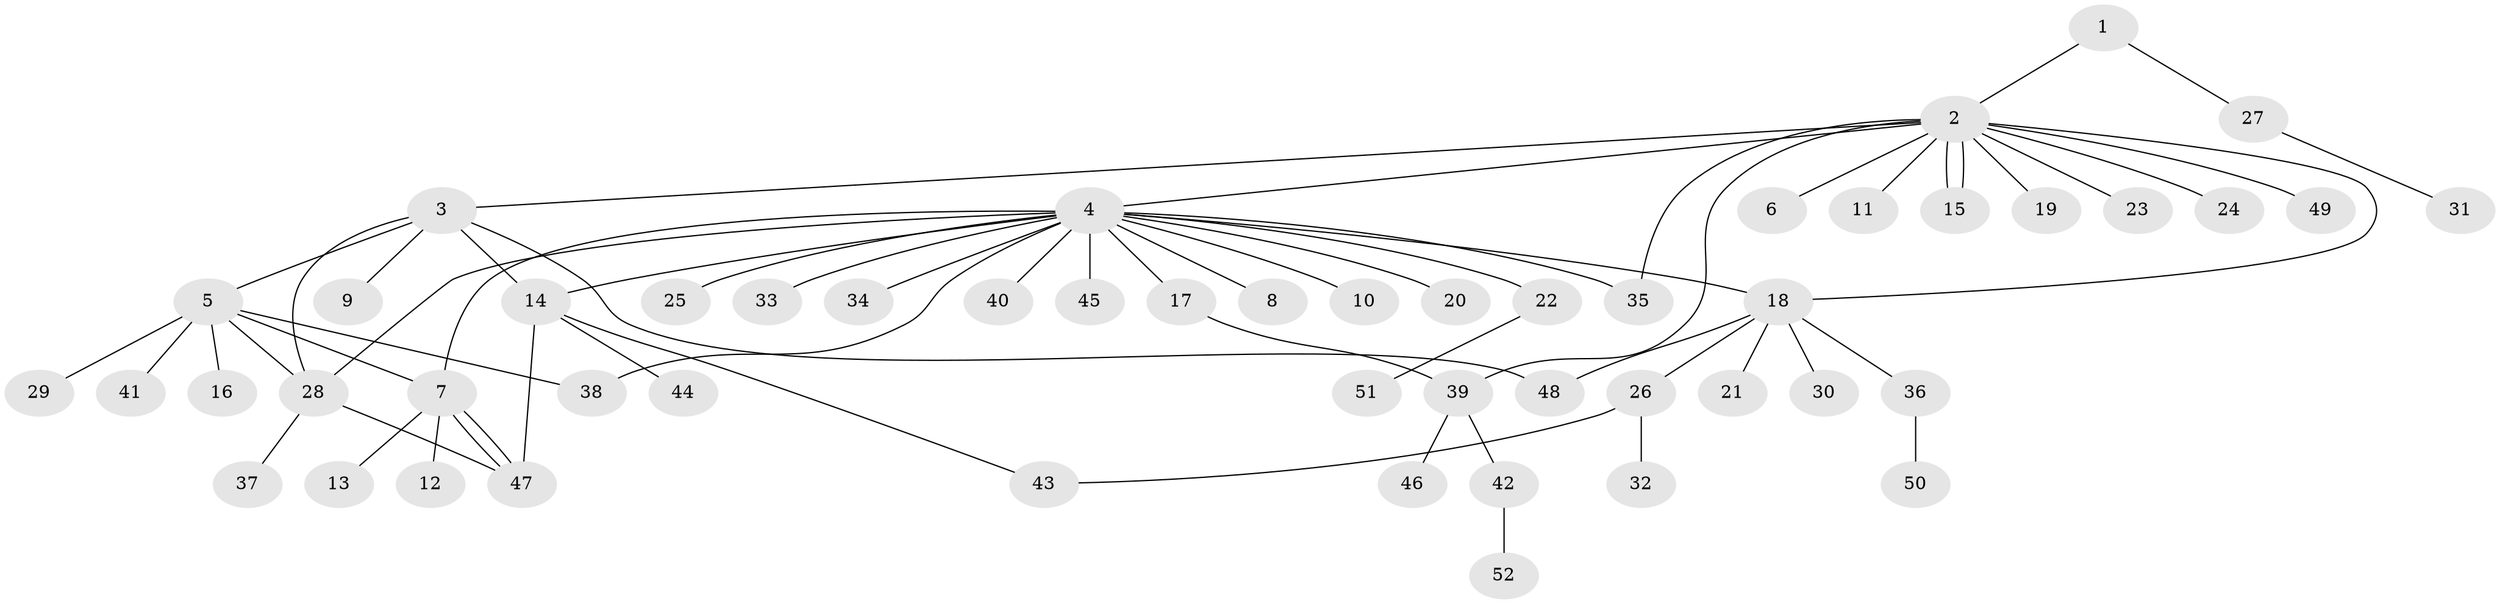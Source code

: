 // Generated by graph-tools (version 1.1) at 2025/01/03/09/25 03:01:50]
// undirected, 52 vertices, 65 edges
graph export_dot {
graph [start="1"]
  node [color=gray90,style=filled];
  1;
  2;
  3;
  4;
  5;
  6;
  7;
  8;
  9;
  10;
  11;
  12;
  13;
  14;
  15;
  16;
  17;
  18;
  19;
  20;
  21;
  22;
  23;
  24;
  25;
  26;
  27;
  28;
  29;
  30;
  31;
  32;
  33;
  34;
  35;
  36;
  37;
  38;
  39;
  40;
  41;
  42;
  43;
  44;
  45;
  46;
  47;
  48;
  49;
  50;
  51;
  52;
  1 -- 2;
  1 -- 27;
  2 -- 3;
  2 -- 4;
  2 -- 6;
  2 -- 11;
  2 -- 15;
  2 -- 15;
  2 -- 18;
  2 -- 19;
  2 -- 23;
  2 -- 24;
  2 -- 35;
  2 -- 39;
  2 -- 49;
  3 -- 5;
  3 -- 9;
  3 -- 14;
  3 -- 28;
  3 -- 48;
  4 -- 7;
  4 -- 8;
  4 -- 10;
  4 -- 14;
  4 -- 17;
  4 -- 18;
  4 -- 20;
  4 -- 22;
  4 -- 25;
  4 -- 28;
  4 -- 33;
  4 -- 34;
  4 -- 35;
  4 -- 38;
  4 -- 40;
  4 -- 45;
  5 -- 7;
  5 -- 16;
  5 -- 28;
  5 -- 29;
  5 -- 38;
  5 -- 41;
  7 -- 12;
  7 -- 13;
  7 -- 47;
  7 -- 47;
  14 -- 43;
  14 -- 44;
  14 -- 47;
  17 -- 39;
  18 -- 21;
  18 -- 26;
  18 -- 30;
  18 -- 36;
  18 -- 48;
  22 -- 51;
  26 -- 32;
  26 -- 43;
  27 -- 31;
  28 -- 37;
  28 -- 47;
  36 -- 50;
  39 -- 42;
  39 -- 46;
  42 -- 52;
}
